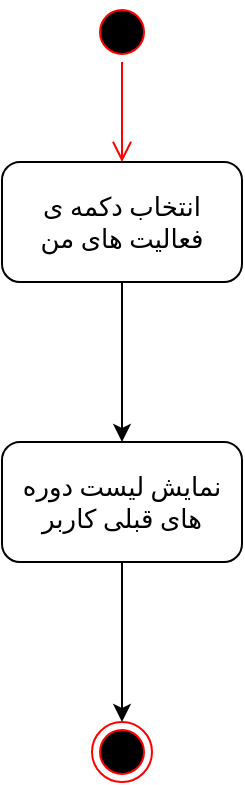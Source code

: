 <mxfile version="14.8.0" type="github">
  <diagram id="4pYha-k8S1XVQ5vFVGsV" name="Page-1">
    <mxGraphModel dx="782" dy="436" grid="1" gridSize="10" guides="1" tooltips="1" connect="1" arrows="1" fold="1" page="1" pageScale="1" pageWidth="850" pageHeight="1100" math="0" shadow="0">
      <root>
        <mxCell id="0" />
        <mxCell id="1" parent="0" />
        <mxCell id="9VIxt5FOkVmZYWYPC6V8-1" value="" style="ellipse;html=1;shape=startState;fillColor=#000000;strokeColor=#ff0000;" parent="1" vertex="1">
          <mxGeometry x="145" y="80" width="30" height="30" as="geometry" />
        </mxCell>
        <mxCell id="9VIxt5FOkVmZYWYPC6V8-2" value="" style="edgeStyle=orthogonalEdgeStyle;html=1;verticalAlign=bottom;endArrow=open;endSize=8;strokeColor=#ff0000;entryX=0.5;entryY=0;entryDx=0;entryDy=0;" parent="1" source="9VIxt5FOkVmZYWYPC6V8-1" target="9VIxt5FOkVmZYWYPC6V8-4" edge="1">
          <mxGeometry relative="1" as="geometry">
            <mxPoint x="160" y="150" as="targetPoint" />
            <Array as="points" />
          </mxGeometry>
        </mxCell>
        <mxCell id="9VIxt5FOkVmZYWYPC6V8-3" value="" style="edgeStyle=orthogonalEdgeStyle;rounded=0;orthogonalLoop=1;jettySize=auto;html=1;" parent="1" source="9VIxt5FOkVmZYWYPC6V8-4" target="9VIxt5FOkVmZYWYPC6V8-6" edge="1">
          <mxGeometry relative="1" as="geometry" />
        </mxCell>
        <mxCell id="9VIxt5FOkVmZYWYPC6V8-4" value="&lt;div style=&quot;font-size: 13px&quot;&gt;&lt;font face=&quot;B Zar&quot; style=&quot;font-size: 13px&quot;&gt;انتخاب دکمه ی &lt;br&gt;&lt;/font&gt;&lt;/div&gt;&lt;div style=&quot;font-size: 13px&quot;&gt;&lt;font face=&quot;B Zar&quot; style=&quot;font-size: 13px&quot;&gt;فعالیت های من&lt;/font&gt;&lt;br&gt;&lt;/div&gt;" style="rounded=1;whiteSpace=wrap;html=1;" parent="1" vertex="1">
          <mxGeometry x="100" y="160" width="120" height="60" as="geometry" />
        </mxCell>
        <mxCell id="9VIxt5FOkVmZYWYPC6V8-5" style="edgeStyle=orthogonalEdgeStyle;rounded=0;orthogonalLoop=1;jettySize=auto;html=1;entryX=0.5;entryY=0;entryDx=0;entryDy=0;" parent="1" source="9VIxt5FOkVmZYWYPC6V8-6" target="9VIxt5FOkVmZYWYPC6V8-7" edge="1">
          <mxGeometry relative="1" as="geometry" />
        </mxCell>
        <mxCell id="9VIxt5FOkVmZYWYPC6V8-6" value="&lt;font face=&quot;B Zar&quot; style=&quot;font-size: 13px&quot;&gt;نمایش لیست دوره های قبلی کاربر&lt;/font&gt;" style="rounded=1;whiteSpace=wrap;html=1;" parent="1" vertex="1">
          <mxGeometry x="100" y="300" width="120" height="60" as="geometry" />
        </mxCell>
        <mxCell id="9VIxt5FOkVmZYWYPC6V8-7" value="" style="ellipse;html=1;shape=endState;fillColor=#000000;strokeColor=#ff0000;" parent="1" vertex="1">
          <mxGeometry x="145" y="440" width="30" height="30" as="geometry" />
        </mxCell>
      </root>
    </mxGraphModel>
  </diagram>
</mxfile>
